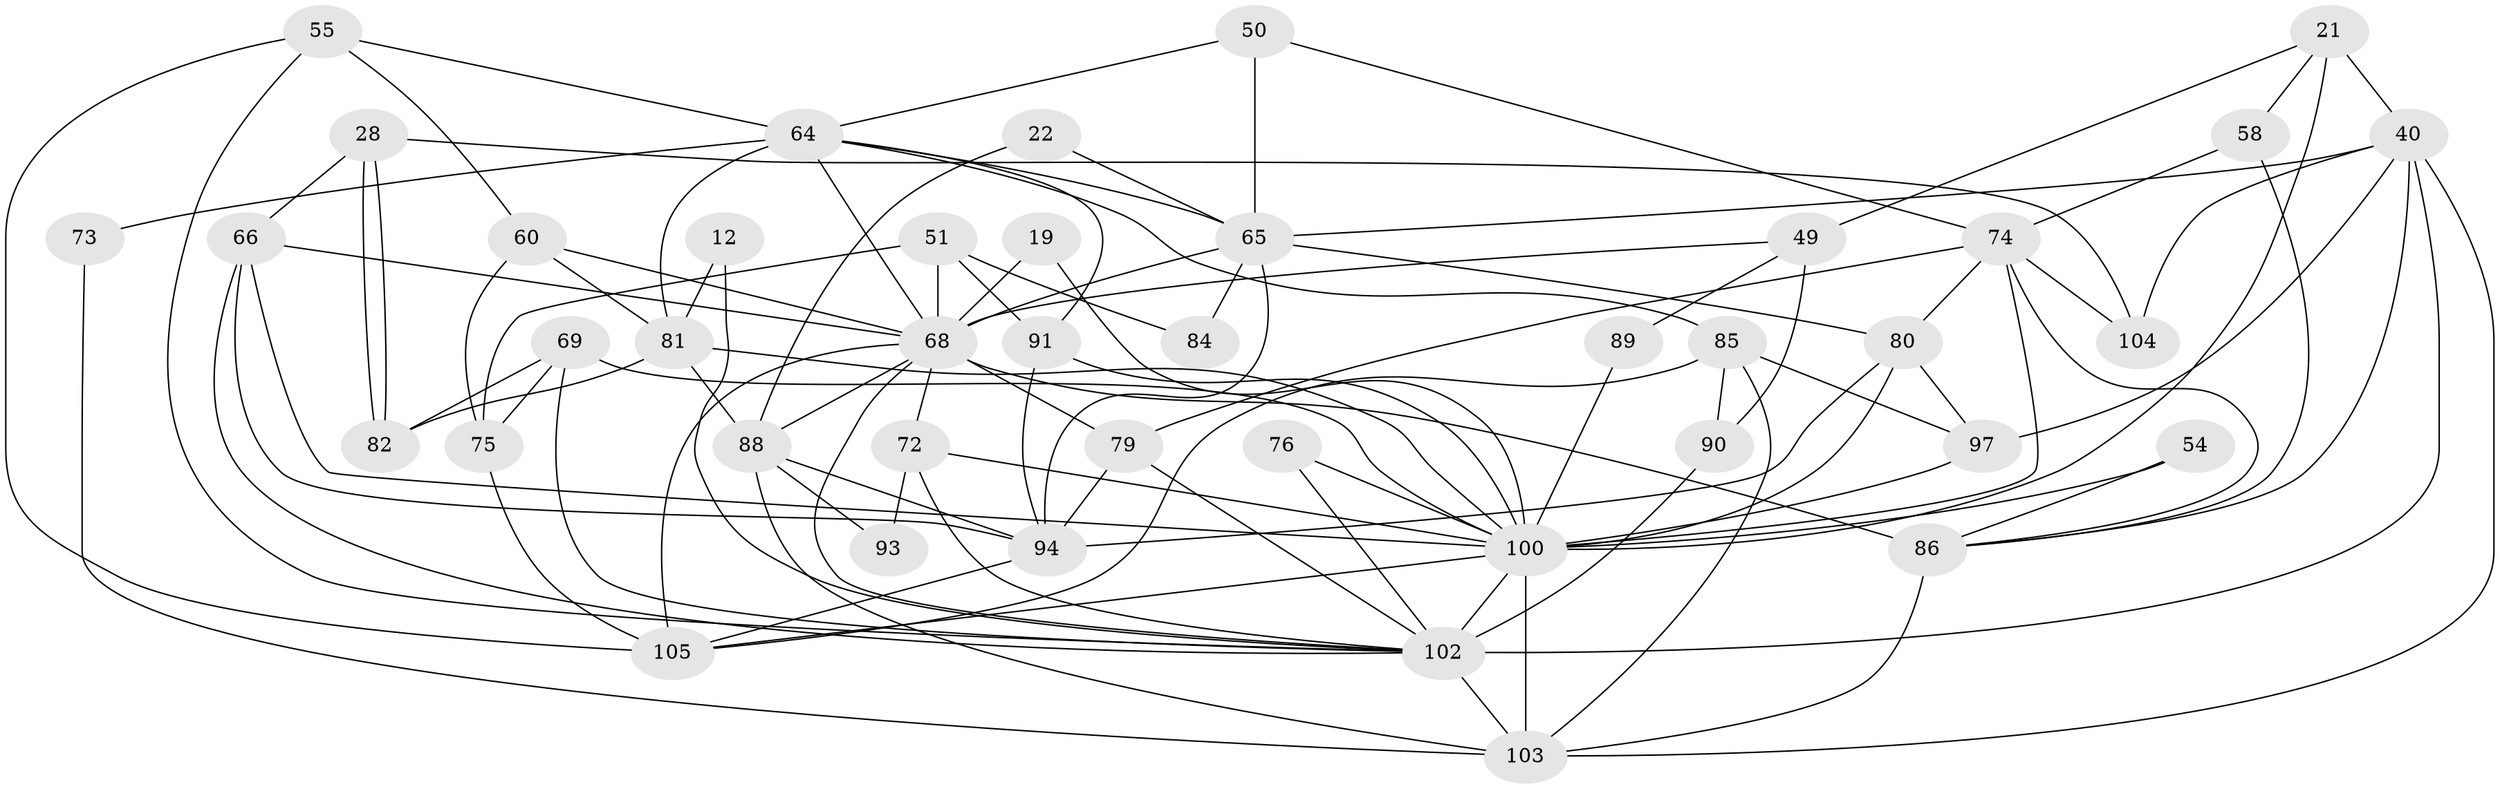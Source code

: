 // original degree distribution, {6: 0.08571428571428572, 3: 0.29523809523809524, 2: 0.17142857142857143, 5: 0.1619047619047619, 4: 0.20952380952380953, 7: 0.0380952380952381, 8: 0.01904761904761905, 9: 0.009523809523809525, 11: 0.009523809523809525}
// Generated by graph-tools (version 1.1) at 2025/53/03/04/25 21:53:28]
// undirected, 42 vertices, 103 edges
graph export_dot {
graph [start="1"]
  node [color=gray90,style=filled];
  12;
  19;
  21;
  22;
  28;
  40 [super="+5+39"];
  49 [super="+46"];
  50;
  51 [super="+8"];
  54;
  55;
  58 [super="+6"];
  60;
  64;
  65 [super="+34+63"];
  66 [super="+57+44"];
  68 [super="+62+67"];
  69;
  72 [super="+23"];
  73 [super="+30"];
  74 [super="+10+25"];
  75;
  76;
  79 [super="+53"];
  80 [super="+71"];
  81 [super="+1+32"];
  82;
  84;
  85 [super="+83"];
  86 [super="+70"];
  88 [super="+43"];
  89;
  90;
  91;
  93;
  94 [super="+24+77"];
  97 [super="+35+37+42"];
  100 [super="+99+48+92"];
  102 [super="+52+87+98+78"];
  103 [super="+13+95+96"];
  104 [super="+36"];
  105 [super="+27+101"];
  12 -- 81;
  12 -- 102;
  19 -- 68;
  19 -- 100;
  21 -- 40;
  21 -- 58;
  21 -- 49;
  21 -- 100 [weight=2];
  22 -- 88;
  22 -- 65;
  28 -- 82;
  28 -- 82;
  28 -- 104;
  28 -- 66;
  40 -- 97 [weight=2];
  40 -- 86;
  40 -- 65 [weight=2];
  40 -- 104;
  40 -- 103 [weight=2];
  40 -- 102 [weight=3];
  49 -- 90 [weight=2];
  49 -- 89;
  49 -- 68;
  50 -- 64;
  50 -- 65;
  50 -- 74;
  51 -- 75;
  51 -- 91;
  51 -- 84;
  51 -- 68;
  54 -- 86;
  54 -- 100 [weight=2];
  55 -- 60;
  55 -- 64;
  55 -- 105;
  55 -- 102;
  58 -- 86;
  58 -- 74;
  60 -- 75;
  60 -- 81;
  60 -- 68;
  64 -- 85 [weight=2];
  64 -- 65;
  64 -- 73 [weight=2];
  64 -- 81 [weight=2];
  64 -- 91;
  64 -- 68;
  65 -- 80;
  65 -- 84;
  65 -- 68 [weight=3];
  65 -- 94;
  66 -- 94 [weight=3];
  66 -- 102;
  66 -- 68;
  66 -- 100;
  68 -- 79 [weight=3];
  68 -- 72 [weight=2];
  68 -- 105 [weight=3];
  68 -- 86 [weight=2];
  68 -- 88;
  68 -- 102;
  69 -- 75;
  69 -- 82;
  69 -- 102;
  69 -- 100;
  72 -- 93;
  72 -- 102;
  72 -- 100;
  73 -- 103;
  74 -- 86;
  74 -- 79;
  74 -- 104 [weight=2];
  74 -- 100 [weight=3];
  74 -- 80;
  75 -- 105;
  76 -- 102;
  76 -- 100;
  79 -- 94;
  79 -- 102 [weight=2];
  80 -- 97;
  80 -- 94;
  80 -- 100;
  81 -- 88;
  81 -- 82;
  81 -- 100 [weight=2];
  85 -- 97 [weight=4];
  85 -- 90;
  85 -- 103;
  85 -- 105;
  86 -- 103 [weight=4];
  88 -- 94 [weight=3];
  88 -- 93;
  88 -- 103;
  89 -- 100;
  90 -- 102;
  91 -- 94;
  91 -- 100;
  94 -- 105;
  97 -- 100;
  100 -- 105 [weight=3];
  100 -- 103 [weight=4];
  100 -- 102 [weight=2];
  102 -- 103 [weight=4];
}
